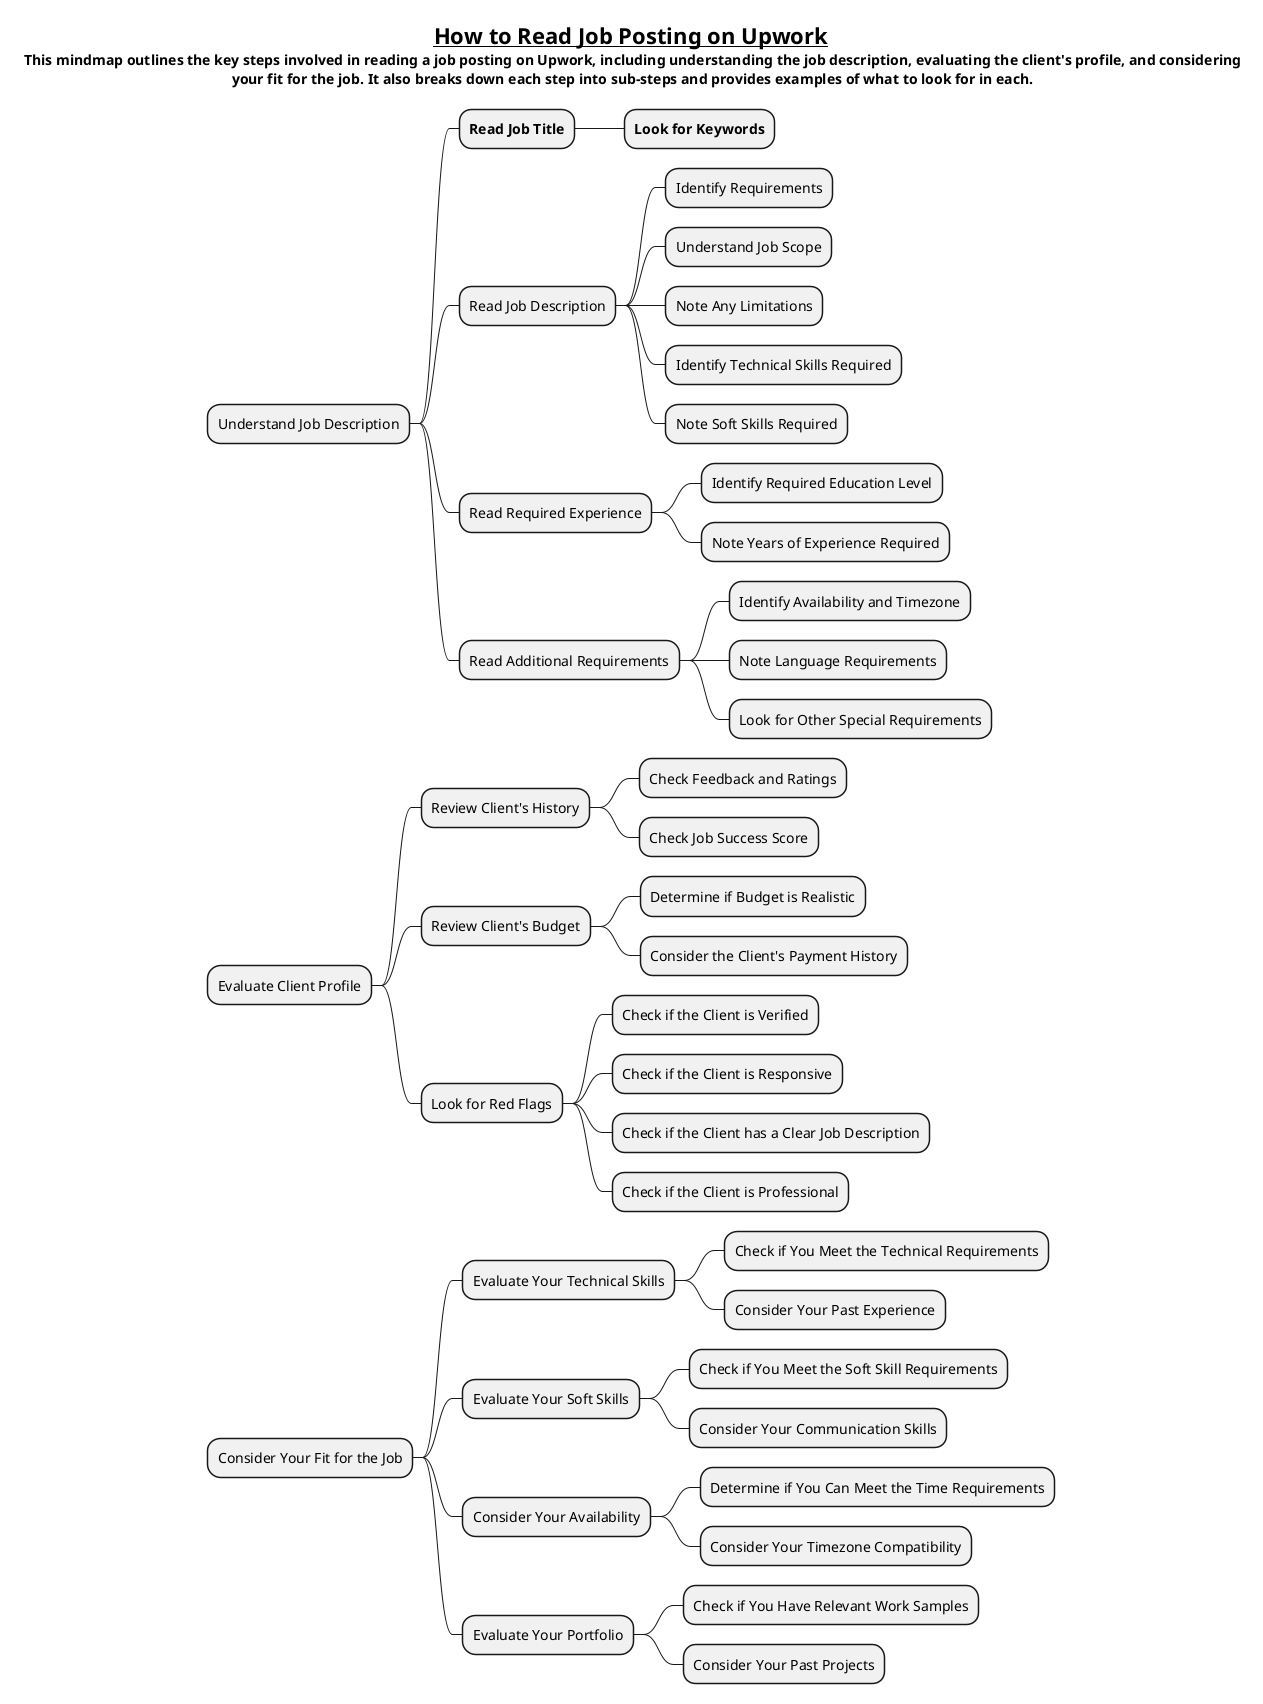 @startmindmap

title = __How to Read Job Posting on Upwork__ \n This mindmap outlines the key steps involved in reading a job posting on Upwork, including understanding the job description, evaluating the client's profile, and considering\n your fit for the job. It also breaks down each step into sub-steps and provides examples of what to look for in each.






* Understand Job Description
** **Read Job Title**
*** **Look for Keywords**
** Read Job Description
*** Identify Requirements
*** Understand Job Scope
*** Note Any Limitations
*** Identify Technical Skills Required
*** Note Soft Skills Required
** Read Required Experience
*** Identify Required Education Level
*** Note Years of Experience Required
** Read Additional Requirements
*** Identify Availability and Timezone
*** Note Language Requirements
*** Look for Other Special Requirements
* Evaluate Client Profile
** Review Client's History
*** Check Feedback and Ratings
*** Check Job Success Score
** Review Client's Budget
*** Determine if Budget is Realistic
*** Consider the Client's Payment History
** Look for Red Flags
*** Check if the Client is Verified
*** Check if the Client is Responsive
*** Check if the Client has a Clear Job Description
*** Check if the Client is Professional
* Consider Your Fit for the Job
** Evaluate Your Technical Skills
*** Check if You Meet the Technical Requirements
*** Consider Your Past Experience
** Evaluate Your Soft Skills
*** Check if You Meet the Soft Skill Requirements
*** Consider Your Communication Skills
** Consider Your Availability
*** Determine if You Can Meet the Time Requirements
*** Consider Your Timezone Compatibility
** Evaluate Your Portfolio
*** Check if You Have Relevant Work Samples
*** Consider Your Past Projects

@endmindmap
